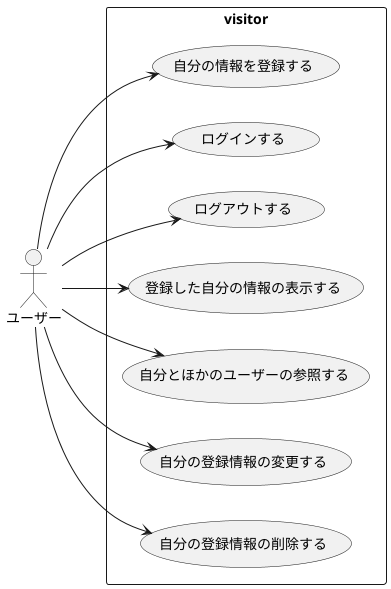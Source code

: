 @startuml Robodogユースケース図
left to right direction
actor ユーザー as U

rectangle visitor {
  usecase "自分の情報を登録する" as UC1
  usecase "ログインする" as UC2
  usecase "ログアウトする" as UC3
  usecase "登録した自分の情報の表示する" as UC4
  usecase "自分とほかのユーザーの参照する" as UC5  
  usecase "自分の登録情報の変更する" as UC6
  usecase "自分の登録情報の削除する" as UC7  
}
U --> UC1
U --> UC2
U --> UC3
U --> UC4
U --> UC5
U --> UC6
U --> UC7
@enduml


